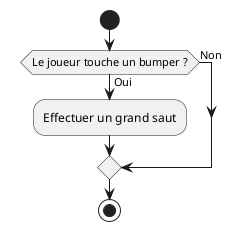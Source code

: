 @startuml sub-bumper

start
if (Le joueur touche un bumper ?) then (Oui)
  :Effectuer un grand saut;
else (Non)
endif
stop

@enduml
